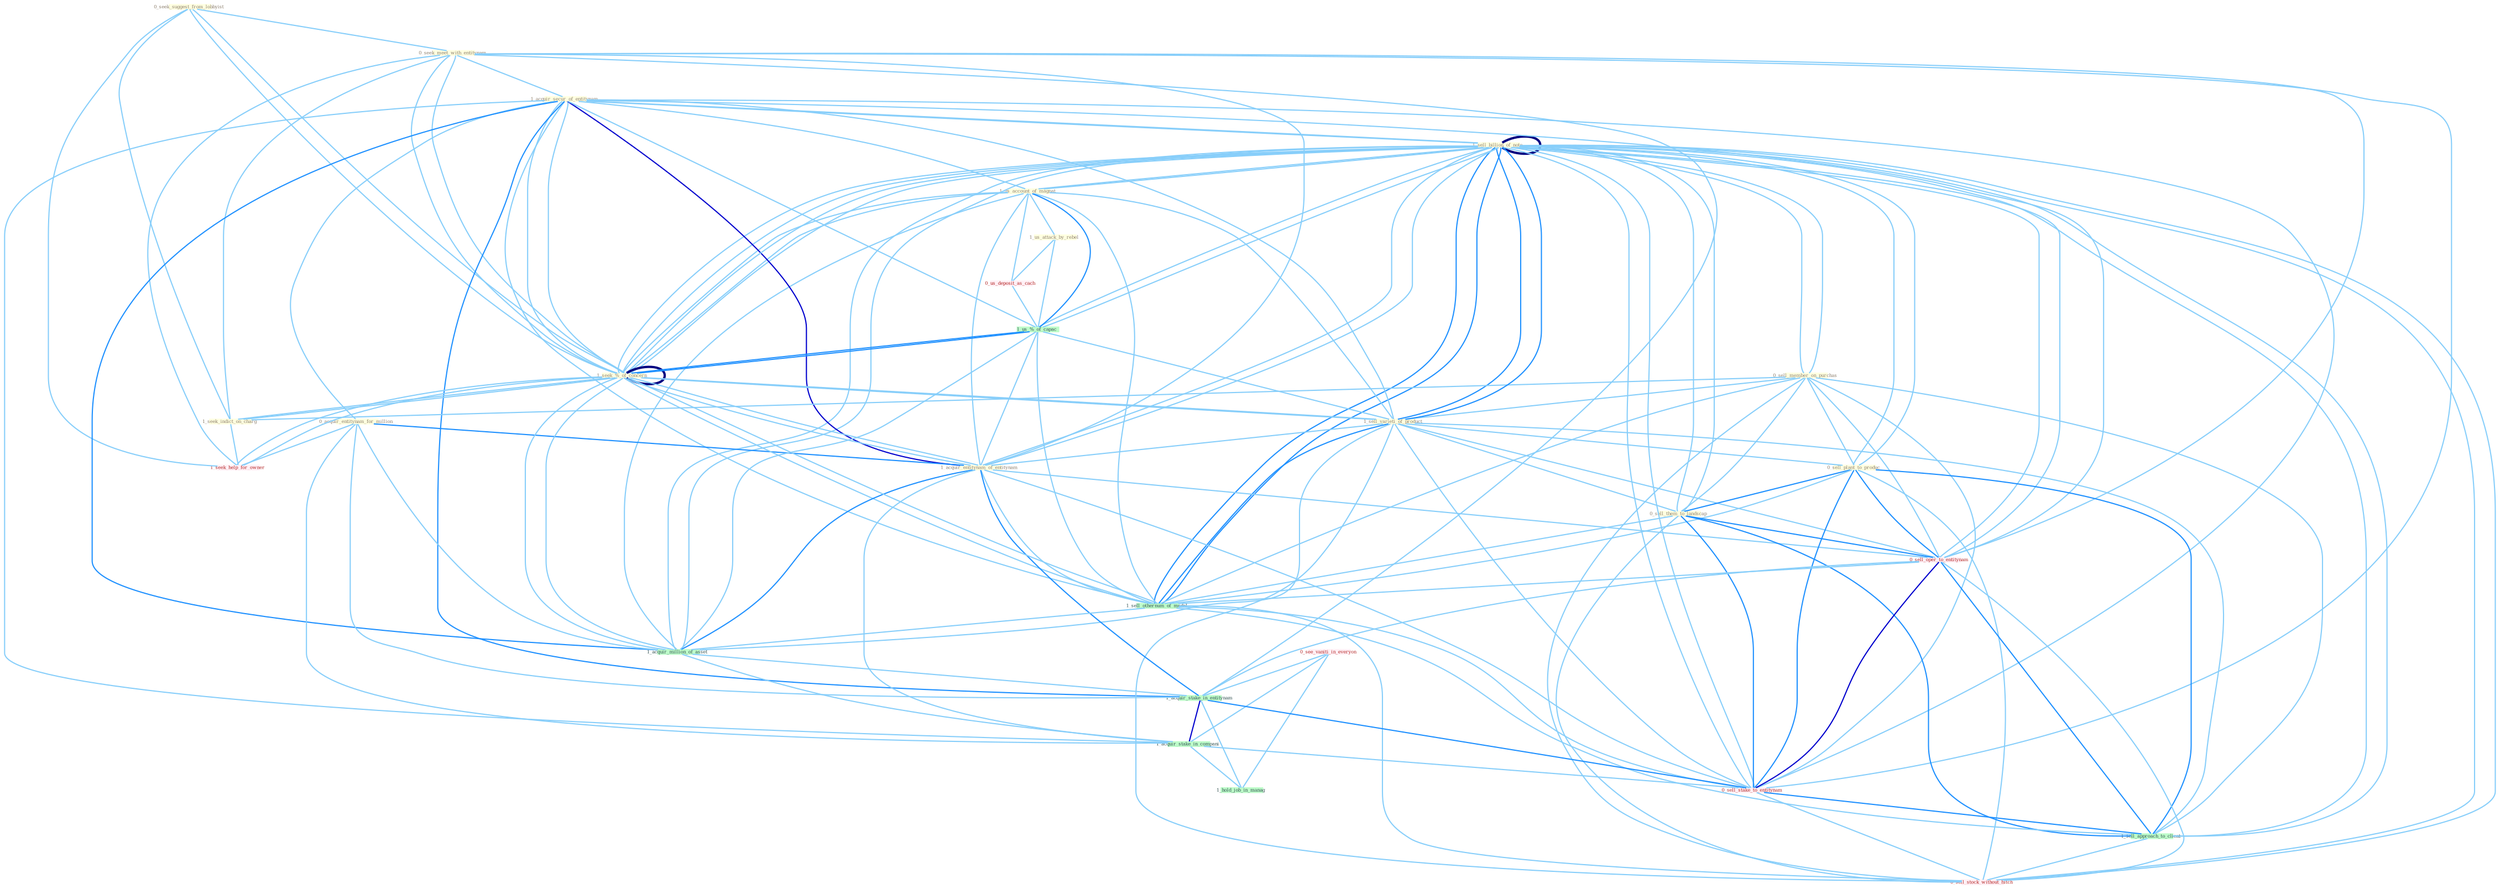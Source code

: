 Graph G{ 
    node
    [shape=polygon,style=filled,width=.5,height=.06,color="#BDFCC9",fixedsize=true,fontsize=4,
    fontcolor="#2f4f4f"];
    {node
    [color="#ffffe0", fontcolor="#8b7d6b"] "0_seek_suggest_from_lobbyist " "1_sell_billion_of_note " "1_us_account_of_magnat " "0_seek_meet_with_entitynam " "1_acquir_secur_of_entitynam " "0_acquir_entitynam_for_million " "1_seek_%_of_concern " "0_sell_member_on_purchas " "1_sell_varieti_of_product " "1_acquir_entitynam_of_entitynam " "1_us_attack_by_rebel " "0_sell_plant_to_produc " "1_sell_billion_of_note " "0_sell_them_to_landscap " "1_seek_indict_on_charg "}
{node [color="#fff0f5", fontcolor="#b22222"] "0_sell_oper_to_entitynam " "0_see_vaniti_in_everyon " "0_us_deposit_as_cach " "0_sell_stake_to_entitynam " "0_sell_stock_without_hitch " "1_seek_help_for_owner "}
edge [color="#B0E2FF"];

	"0_seek_suggest_from_lobbyist " -- "0_seek_meet_with_entitynam " [w="1", color="#87cefa" ];
	"0_seek_suggest_from_lobbyist " -- "1_seek_%_of_concern " [w="1", color="#87cefa" ];
	"0_seek_suggest_from_lobbyist " -- "1_seek_indict_on_charg " [w="1", color="#87cefa" ];
	"0_seek_suggest_from_lobbyist " -- "1_seek_%_of_concern " [w="1", color="#87cefa" ];
	"0_seek_suggest_from_lobbyist " -- "1_seek_help_for_owner " [w="1", color="#87cefa" ];
	"1_sell_billion_of_note " -- "1_us_account_of_magnat " [w="1", color="#87cefa" ];
	"1_sell_billion_of_note " -- "1_acquir_secur_of_entitynam " [w="1", color="#87cefa" ];
	"1_sell_billion_of_note " -- "1_seek_%_of_concern " [w="1", color="#87cefa" ];
	"1_sell_billion_of_note " -- "0_sell_member_on_purchas " [w="1", color="#87cefa" ];
	"1_sell_billion_of_note " -- "1_sell_varieti_of_product " [w="2", color="#1e90ff" , len=0.8];
	"1_sell_billion_of_note " -- "1_acquir_entitynam_of_entitynam " [w="1", color="#87cefa" ];
	"1_sell_billion_of_note " -- "0_sell_plant_to_produc " [w="1", color="#87cefa" ];
	"1_sell_billion_of_note " -- "1_sell_billion_of_note " [w="4", style=bold, color="#000080", len=0.4];
	"1_sell_billion_of_note " -- "0_sell_them_to_landscap " [w="1", color="#87cefa" ];
	"1_sell_billion_of_note " -- "0_sell_oper_to_entitynam " [w="1", color="#87cefa" ];
	"1_sell_billion_of_note " -- "1_sell_othernum_of_model " [w="2", color="#1e90ff" , len=0.8];
	"1_sell_billion_of_note " -- "1_acquir_million_of_asset " [w="1", color="#87cefa" ];
	"1_sell_billion_of_note " -- "0_sell_stake_to_entitynam " [w="1", color="#87cefa" ];
	"1_sell_billion_of_note " -- "1_us_%_of_capac " [w="1", color="#87cefa" ];
	"1_sell_billion_of_note " -- "1_sell_approach_to_client " [w="1", color="#87cefa" ];
	"1_sell_billion_of_note " -- "0_sell_stock_without_hitch " [w="1", color="#87cefa" ];
	"1_sell_billion_of_note " -- "1_seek_%_of_concern " [w="1", color="#87cefa" ];
	"1_us_account_of_magnat " -- "1_acquir_secur_of_entitynam " [w="1", color="#87cefa" ];
	"1_us_account_of_magnat " -- "1_seek_%_of_concern " [w="1", color="#87cefa" ];
	"1_us_account_of_magnat " -- "1_sell_varieti_of_product " [w="1", color="#87cefa" ];
	"1_us_account_of_magnat " -- "1_acquir_entitynam_of_entitynam " [w="1", color="#87cefa" ];
	"1_us_account_of_magnat " -- "1_us_attack_by_rebel " [w="1", color="#87cefa" ];
	"1_us_account_of_magnat " -- "1_sell_billion_of_note " [w="1", color="#87cefa" ];
	"1_us_account_of_magnat " -- "1_sell_othernum_of_model " [w="1", color="#87cefa" ];
	"1_us_account_of_magnat " -- "1_acquir_million_of_asset " [w="1", color="#87cefa" ];
	"1_us_account_of_magnat " -- "0_us_deposit_as_cach " [w="1", color="#87cefa" ];
	"1_us_account_of_magnat " -- "1_us_%_of_capac " [w="2", color="#1e90ff" , len=0.8];
	"1_us_account_of_magnat " -- "1_seek_%_of_concern " [w="1", color="#87cefa" ];
	"0_seek_meet_with_entitynam " -- "1_acquir_secur_of_entitynam " [w="1", color="#87cefa" ];
	"0_seek_meet_with_entitynam " -- "1_seek_%_of_concern " [w="1", color="#87cefa" ];
	"0_seek_meet_with_entitynam " -- "1_acquir_entitynam_of_entitynam " [w="1", color="#87cefa" ];
	"0_seek_meet_with_entitynam " -- "1_seek_indict_on_charg " [w="1", color="#87cefa" ];
	"0_seek_meet_with_entitynam " -- "0_sell_oper_to_entitynam " [w="1", color="#87cefa" ];
	"0_seek_meet_with_entitynam " -- "1_acquir_stake_in_entitynam " [w="1", color="#87cefa" ];
	"0_seek_meet_with_entitynam " -- "0_sell_stake_to_entitynam " [w="1", color="#87cefa" ];
	"0_seek_meet_with_entitynam " -- "1_seek_%_of_concern " [w="1", color="#87cefa" ];
	"0_seek_meet_with_entitynam " -- "1_seek_help_for_owner " [w="1", color="#87cefa" ];
	"1_acquir_secur_of_entitynam " -- "0_acquir_entitynam_for_million " [w="1", color="#87cefa" ];
	"1_acquir_secur_of_entitynam " -- "1_seek_%_of_concern " [w="1", color="#87cefa" ];
	"1_acquir_secur_of_entitynam " -- "1_sell_varieti_of_product " [w="1", color="#87cefa" ];
	"1_acquir_secur_of_entitynam " -- "1_acquir_entitynam_of_entitynam " [w="3", color="#0000cd" , len=0.6];
	"1_acquir_secur_of_entitynam " -- "1_sell_billion_of_note " [w="1", color="#87cefa" ];
	"1_acquir_secur_of_entitynam " -- "0_sell_oper_to_entitynam " [w="1", color="#87cefa" ];
	"1_acquir_secur_of_entitynam " -- "1_sell_othernum_of_model " [w="1", color="#87cefa" ];
	"1_acquir_secur_of_entitynam " -- "1_acquir_million_of_asset " [w="2", color="#1e90ff" , len=0.8];
	"1_acquir_secur_of_entitynam " -- "1_acquir_stake_in_entitynam " [w="2", color="#1e90ff" , len=0.8];
	"1_acquir_secur_of_entitynam " -- "1_acquir_stake_in_compani " [w="1", color="#87cefa" ];
	"1_acquir_secur_of_entitynam " -- "0_sell_stake_to_entitynam " [w="1", color="#87cefa" ];
	"1_acquir_secur_of_entitynam " -- "1_us_%_of_capac " [w="1", color="#87cefa" ];
	"1_acquir_secur_of_entitynam " -- "1_seek_%_of_concern " [w="1", color="#87cefa" ];
	"0_acquir_entitynam_for_million " -- "1_acquir_entitynam_of_entitynam " [w="2", color="#1e90ff" , len=0.8];
	"0_acquir_entitynam_for_million " -- "1_acquir_million_of_asset " [w="1", color="#87cefa" ];
	"0_acquir_entitynam_for_million " -- "1_acquir_stake_in_entitynam " [w="1", color="#87cefa" ];
	"0_acquir_entitynam_for_million " -- "1_acquir_stake_in_compani " [w="1", color="#87cefa" ];
	"0_acquir_entitynam_for_million " -- "1_seek_help_for_owner " [w="1", color="#87cefa" ];
	"1_seek_%_of_concern " -- "1_sell_varieti_of_product " [w="1", color="#87cefa" ];
	"1_seek_%_of_concern " -- "1_acquir_entitynam_of_entitynam " [w="1", color="#87cefa" ];
	"1_seek_%_of_concern " -- "1_sell_billion_of_note " [w="1", color="#87cefa" ];
	"1_seek_%_of_concern " -- "1_seek_indict_on_charg " [w="1", color="#87cefa" ];
	"1_seek_%_of_concern " -- "1_sell_othernum_of_model " [w="1", color="#87cefa" ];
	"1_seek_%_of_concern " -- "1_acquir_million_of_asset " [w="1", color="#87cefa" ];
	"1_seek_%_of_concern " -- "1_us_%_of_capac " [w="2", color="#1e90ff" , len=0.8];
	"1_seek_%_of_concern " -- "1_seek_%_of_concern " [w="4", style=bold, color="#000080", len=0.4];
	"1_seek_%_of_concern " -- "1_seek_help_for_owner " [w="1", color="#87cefa" ];
	"0_sell_member_on_purchas " -- "1_sell_varieti_of_product " [w="1", color="#87cefa" ];
	"0_sell_member_on_purchas " -- "0_sell_plant_to_produc " [w="1", color="#87cefa" ];
	"0_sell_member_on_purchas " -- "1_sell_billion_of_note " [w="1", color="#87cefa" ];
	"0_sell_member_on_purchas " -- "0_sell_them_to_landscap " [w="1", color="#87cefa" ];
	"0_sell_member_on_purchas " -- "1_seek_indict_on_charg " [w="1", color="#87cefa" ];
	"0_sell_member_on_purchas " -- "0_sell_oper_to_entitynam " [w="1", color="#87cefa" ];
	"0_sell_member_on_purchas " -- "1_sell_othernum_of_model " [w="1", color="#87cefa" ];
	"0_sell_member_on_purchas " -- "0_sell_stake_to_entitynam " [w="1", color="#87cefa" ];
	"0_sell_member_on_purchas " -- "1_sell_approach_to_client " [w="1", color="#87cefa" ];
	"0_sell_member_on_purchas " -- "0_sell_stock_without_hitch " [w="1", color="#87cefa" ];
	"1_sell_varieti_of_product " -- "1_acquir_entitynam_of_entitynam " [w="1", color="#87cefa" ];
	"1_sell_varieti_of_product " -- "0_sell_plant_to_produc " [w="1", color="#87cefa" ];
	"1_sell_varieti_of_product " -- "1_sell_billion_of_note " [w="2", color="#1e90ff" , len=0.8];
	"1_sell_varieti_of_product " -- "0_sell_them_to_landscap " [w="1", color="#87cefa" ];
	"1_sell_varieti_of_product " -- "0_sell_oper_to_entitynam " [w="1", color="#87cefa" ];
	"1_sell_varieti_of_product " -- "1_sell_othernum_of_model " [w="2", color="#1e90ff" , len=0.8];
	"1_sell_varieti_of_product " -- "1_acquir_million_of_asset " [w="1", color="#87cefa" ];
	"1_sell_varieti_of_product " -- "0_sell_stake_to_entitynam " [w="1", color="#87cefa" ];
	"1_sell_varieti_of_product " -- "1_us_%_of_capac " [w="1", color="#87cefa" ];
	"1_sell_varieti_of_product " -- "1_sell_approach_to_client " [w="1", color="#87cefa" ];
	"1_sell_varieti_of_product " -- "0_sell_stock_without_hitch " [w="1", color="#87cefa" ];
	"1_sell_varieti_of_product " -- "1_seek_%_of_concern " [w="1", color="#87cefa" ];
	"1_acquir_entitynam_of_entitynam " -- "1_sell_billion_of_note " [w="1", color="#87cefa" ];
	"1_acquir_entitynam_of_entitynam " -- "0_sell_oper_to_entitynam " [w="1", color="#87cefa" ];
	"1_acquir_entitynam_of_entitynam " -- "1_sell_othernum_of_model " [w="1", color="#87cefa" ];
	"1_acquir_entitynam_of_entitynam " -- "1_acquir_million_of_asset " [w="2", color="#1e90ff" , len=0.8];
	"1_acquir_entitynam_of_entitynam " -- "1_acquir_stake_in_entitynam " [w="2", color="#1e90ff" , len=0.8];
	"1_acquir_entitynam_of_entitynam " -- "1_acquir_stake_in_compani " [w="1", color="#87cefa" ];
	"1_acquir_entitynam_of_entitynam " -- "0_sell_stake_to_entitynam " [w="1", color="#87cefa" ];
	"1_acquir_entitynam_of_entitynam " -- "1_us_%_of_capac " [w="1", color="#87cefa" ];
	"1_acquir_entitynam_of_entitynam " -- "1_seek_%_of_concern " [w="1", color="#87cefa" ];
	"1_us_attack_by_rebel " -- "0_us_deposit_as_cach " [w="1", color="#87cefa" ];
	"1_us_attack_by_rebel " -- "1_us_%_of_capac " [w="1", color="#87cefa" ];
	"0_sell_plant_to_produc " -- "1_sell_billion_of_note " [w="1", color="#87cefa" ];
	"0_sell_plant_to_produc " -- "0_sell_them_to_landscap " [w="2", color="#1e90ff" , len=0.8];
	"0_sell_plant_to_produc " -- "0_sell_oper_to_entitynam " [w="2", color="#1e90ff" , len=0.8];
	"0_sell_plant_to_produc " -- "1_sell_othernum_of_model " [w="1", color="#87cefa" ];
	"0_sell_plant_to_produc " -- "0_sell_stake_to_entitynam " [w="2", color="#1e90ff" , len=0.8];
	"0_sell_plant_to_produc " -- "1_sell_approach_to_client " [w="2", color="#1e90ff" , len=0.8];
	"0_sell_plant_to_produc " -- "0_sell_stock_without_hitch " [w="1", color="#87cefa" ];
	"1_sell_billion_of_note " -- "0_sell_them_to_landscap " [w="1", color="#87cefa" ];
	"1_sell_billion_of_note " -- "0_sell_oper_to_entitynam " [w="1", color="#87cefa" ];
	"1_sell_billion_of_note " -- "1_sell_othernum_of_model " [w="2", color="#1e90ff" , len=0.8];
	"1_sell_billion_of_note " -- "1_acquir_million_of_asset " [w="1", color="#87cefa" ];
	"1_sell_billion_of_note " -- "0_sell_stake_to_entitynam " [w="1", color="#87cefa" ];
	"1_sell_billion_of_note " -- "1_us_%_of_capac " [w="1", color="#87cefa" ];
	"1_sell_billion_of_note " -- "1_sell_approach_to_client " [w="1", color="#87cefa" ];
	"1_sell_billion_of_note " -- "0_sell_stock_without_hitch " [w="1", color="#87cefa" ];
	"1_sell_billion_of_note " -- "1_seek_%_of_concern " [w="1", color="#87cefa" ];
	"0_sell_them_to_landscap " -- "0_sell_oper_to_entitynam " [w="2", color="#1e90ff" , len=0.8];
	"0_sell_them_to_landscap " -- "1_sell_othernum_of_model " [w="1", color="#87cefa" ];
	"0_sell_them_to_landscap " -- "0_sell_stake_to_entitynam " [w="2", color="#1e90ff" , len=0.8];
	"0_sell_them_to_landscap " -- "1_sell_approach_to_client " [w="2", color="#1e90ff" , len=0.8];
	"0_sell_them_to_landscap " -- "0_sell_stock_without_hitch " [w="1", color="#87cefa" ];
	"1_seek_indict_on_charg " -- "1_seek_%_of_concern " [w="1", color="#87cefa" ];
	"1_seek_indict_on_charg " -- "1_seek_help_for_owner " [w="1", color="#87cefa" ];
	"0_sell_oper_to_entitynam " -- "1_sell_othernum_of_model " [w="1", color="#87cefa" ];
	"0_sell_oper_to_entitynam " -- "1_acquir_stake_in_entitynam " [w="1", color="#87cefa" ];
	"0_sell_oper_to_entitynam " -- "0_sell_stake_to_entitynam " [w="3", color="#0000cd" , len=0.6];
	"0_sell_oper_to_entitynam " -- "1_sell_approach_to_client " [w="2", color="#1e90ff" , len=0.8];
	"0_sell_oper_to_entitynam " -- "0_sell_stock_without_hitch " [w="1", color="#87cefa" ];
	"1_sell_othernum_of_model " -- "1_acquir_million_of_asset " [w="1", color="#87cefa" ];
	"1_sell_othernum_of_model " -- "0_sell_stake_to_entitynam " [w="1", color="#87cefa" ];
	"1_sell_othernum_of_model " -- "1_us_%_of_capac " [w="1", color="#87cefa" ];
	"1_sell_othernum_of_model " -- "1_sell_approach_to_client " [w="1", color="#87cefa" ];
	"1_sell_othernum_of_model " -- "0_sell_stock_without_hitch " [w="1", color="#87cefa" ];
	"1_sell_othernum_of_model " -- "1_seek_%_of_concern " [w="1", color="#87cefa" ];
	"0_see_vaniti_in_everyon " -- "1_acquir_stake_in_entitynam " [w="1", color="#87cefa" ];
	"0_see_vaniti_in_everyon " -- "1_acquir_stake_in_compani " [w="1", color="#87cefa" ];
	"0_see_vaniti_in_everyon " -- "1_hold_job_in_manag " [w="1", color="#87cefa" ];
	"1_acquir_million_of_asset " -- "1_acquir_stake_in_entitynam " [w="1", color="#87cefa" ];
	"1_acquir_million_of_asset " -- "1_acquir_stake_in_compani " [w="1", color="#87cefa" ];
	"1_acquir_million_of_asset " -- "1_us_%_of_capac " [w="1", color="#87cefa" ];
	"1_acquir_million_of_asset " -- "1_seek_%_of_concern " [w="1", color="#87cefa" ];
	"0_us_deposit_as_cach " -- "1_us_%_of_capac " [w="1", color="#87cefa" ];
	"1_acquir_stake_in_entitynam " -- "1_acquir_stake_in_compani " [w="3", color="#0000cd" , len=0.6];
	"1_acquir_stake_in_entitynam " -- "0_sell_stake_to_entitynam " [w="2", color="#1e90ff" , len=0.8];
	"1_acquir_stake_in_entitynam " -- "1_hold_job_in_manag " [w="1", color="#87cefa" ];
	"1_acquir_stake_in_compani " -- "0_sell_stake_to_entitynam " [w="1", color="#87cefa" ];
	"1_acquir_stake_in_compani " -- "1_hold_job_in_manag " [w="1", color="#87cefa" ];
	"0_sell_stake_to_entitynam " -- "1_sell_approach_to_client " [w="2", color="#1e90ff" , len=0.8];
	"0_sell_stake_to_entitynam " -- "0_sell_stock_without_hitch " [w="1", color="#87cefa" ];
	"1_us_%_of_capac " -- "1_seek_%_of_concern " [w="2", color="#1e90ff" , len=0.8];
	"1_sell_approach_to_client " -- "0_sell_stock_without_hitch " [w="1", color="#87cefa" ];
	"1_seek_%_of_concern " -- "1_seek_help_for_owner " [w="1", color="#87cefa" ];
}
